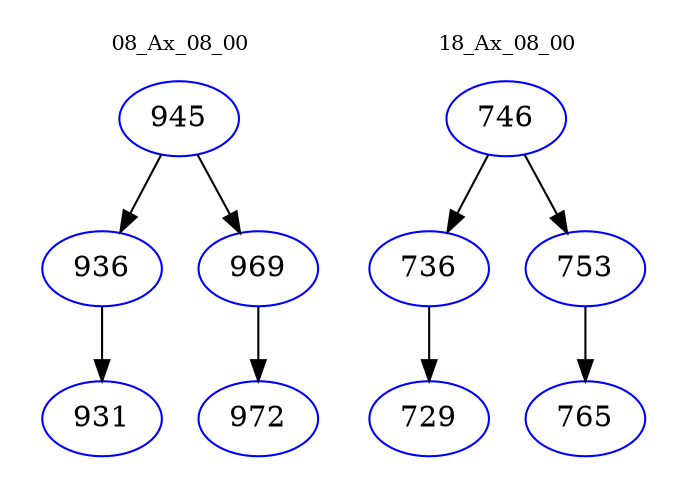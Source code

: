 digraph{
subgraph cluster_0 {
color = white
label = "08_Ax_08_00";
fontsize=10;
T0_945 [label="945", color="blue"]
T0_945 -> T0_936 [color="black"]
T0_936 [label="936", color="blue"]
T0_936 -> T0_931 [color="black"]
T0_931 [label="931", color="blue"]
T0_945 -> T0_969 [color="black"]
T0_969 [label="969", color="blue"]
T0_969 -> T0_972 [color="black"]
T0_972 [label="972", color="blue"]
}
subgraph cluster_1 {
color = white
label = "18_Ax_08_00";
fontsize=10;
T1_746 [label="746", color="blue"]
T1_746 -> T1_736 [color="black"]
T1_736 [label="736", color="blue"]
T1_736 -> T1_729 [color="black"]
T1_729 [label="729", color="blue"]
T1_746 -> T1_753 [color="black"]
T1_753 [label="753", color="blue"]
T1_753 -> T1_765 [color="black"]
T1_765 [label="765", color="blue"]
}
}

